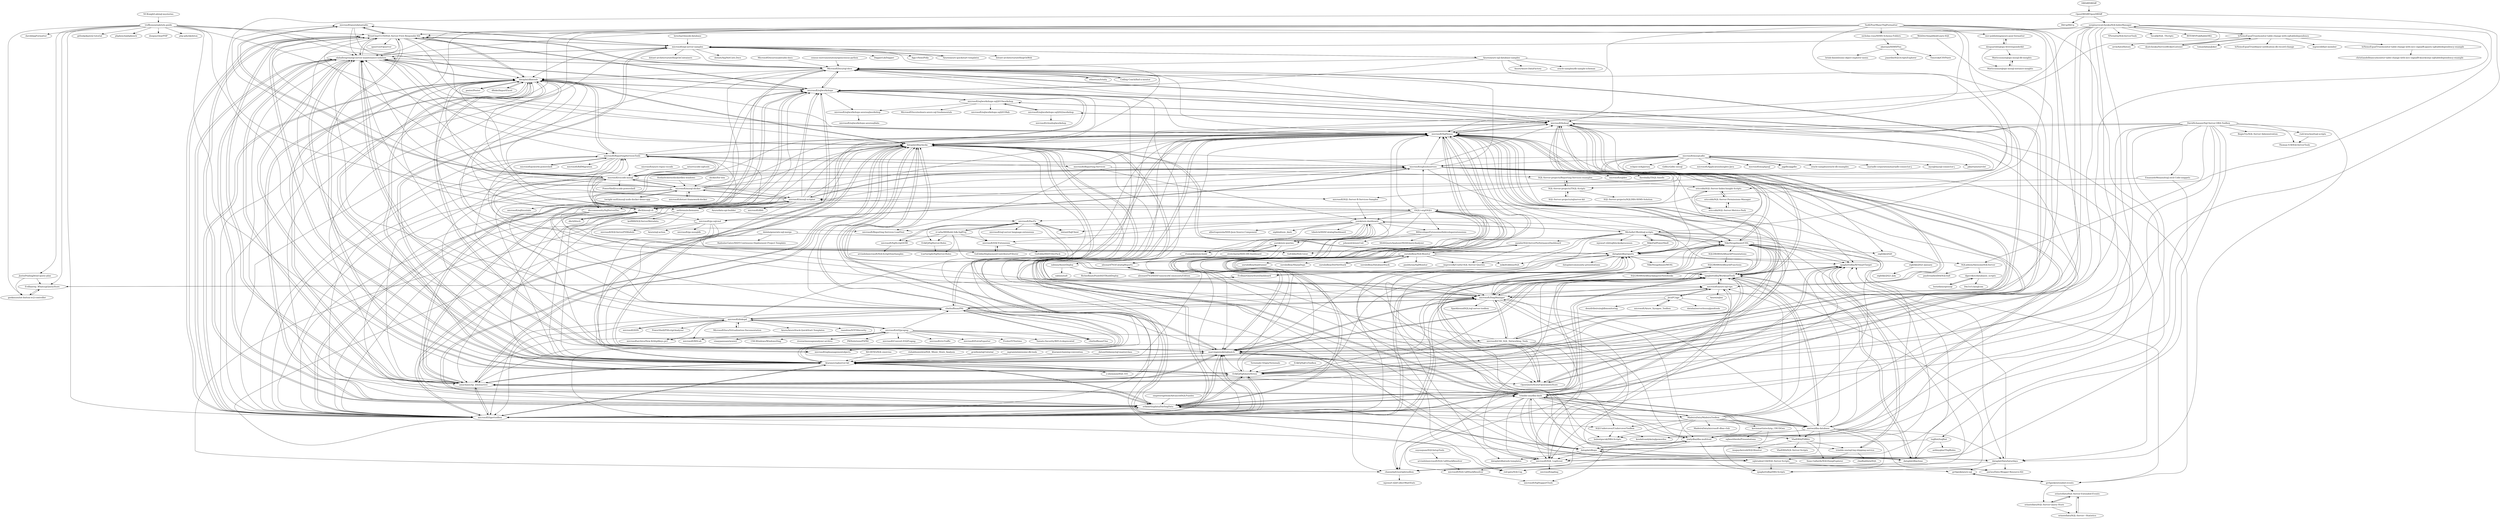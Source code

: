 digraph G {
"microsoft/azuredatastudio" -> "BrentOzarULTD/SQL-Server-First-Responder-Kit" ["e"=1]
"microsoft/azuredatastudio" -> "microsoft/sql-server-samples" ["e"=1]
"microsoft/azuredatastudio" -> "microsoft/vscode-mssql" ["e"=1]
"microsoft/azuredatastudio" -> "olahallengren/sql-server-maintenance-solution" ["e"=1]
"microsoft/azuredatastudio" -> "dataplat/dbatools" ["e"=1]
"dataplat/dbachecks" -> "dataplat/dbatools"
"dataplat/dbachecks" -> "marcingminski/sqlwatch"
"dataplat/dbachecks" -> "microsoft/SqlNexus"
"dataplat/dbachecks" -> "erikdarlingdata/DarlingData"
"dataplat/dbachecks" -> "dataplat/dbareports"
"dataplat/dbachecks" -> "dataplat/dbops"
"dataplat/dbachecks" -> "microsoft/tigertoolbox"
"dataplat/dbachecks" -> "amachanic/sp_whoisactive"
"dataplat/dbachecks" -> "trimble-oss/dba-dash"
"dataplat/dbachecks" -> "spaghettidba/WorkloadTools"
"dataplat/dbachecks" -> "microsoft/DiagManager"
"dataplat/dbachecks" -> "dataplat/DataSaturdays"
"dataplat/dbachecks" -> "dataplat/dbaclone"
"dataplat/dbachecks" -> "ktaranov/sqlserver-kit"
"dataplat/dbachecks" -> "microsoft/ReportingServicesTools"
"pester/Pester" -> "dataplat/dbatools" ["e"=1]
"dbcli/mssql-cli" -> "microsoft/mssql-scripter"
"dbcli/mssql-cli" -> "microsoft/go-sqlcmd"
"dbcli/mssql-cli" -> "dataplat/dbatools"
"dbcli/mssql-cli" -> "microsoft/sqltoolsservice"
"dbcli/mssql-cli" -> "ErikEJ/SqlQueryStress"
"dbcli/mssql-cli" -> "microsoft/tigertoolbox"
"dbcli/mssql-cli" -> "microsoft/vscode-mssql"
"dbcli/mssql-cli" -> "olahallengren/sql-server-maintenance-solution"
"dbcli/mssql-cli" -> "microsoft/azuredatastudio" ["e"=1]
"dbcli/mssql-cli" -> "microsoft/SqlNexus"
"dbcli/mssql-cli" -> "dbcli/litecli" ["e"=1]
"dbcli/mssql-cli" -> "microsoft/DiagManager"
"dbcli/mssql-cli" -> "amachanic/sp_whoisactive"
"dbcli/mssql-cli" -> "ktaranov/sqlserver-kit"
"dbcli/mssql-cli" -> "microsoft/sqlworkshops"
"NUKnightLab/sql-mysteries" -> "treffynnon/sqlstyle.guide" ["e"=1]
"amachanic/sp_whoisactive" -> "erikdarlingdata/DarlingData"
"amachanic/sp_whoisactive" -> "BrentOzarULTD/SQL-Server-First-Responder-Kit"
"amachanic/sp_whoisactive" -> "olahallengren/sql-server-maintenance-solution"
"amachanic/sp_whoisactive" -> "dataplat/dbatools"
"amachanic/sp_whoisactive" -> "microsoft/tigertoolbox"
"amachanic/sp_whoisactive" -> "ktaranov/sqlserver-kit"
"amachanic/sp_whoisactive" -> "dataplat/dbachecks"
"amachanic/sp_whoisactive" -> "ErikEJ/SqlQueryStress"
"amachanic/sp_whoisactive" -> "marcingminski/sqlwatch"
"amachanic/sp_whoisactive" -> "microsoft/sqlworkshops"
"amachanic/sp_whoisactive" -> "trimble-oss/dba-dash"
"amachanic/sp_whoisactive" -> "microsoft/SqlNexus"
"amachanic/sp_whoisactive" -> "spaghettidba/WorkloadTools"
"amachanic/sp_whoisactive" -> "NikoNeugebauer/CISL"
"amachanic/sp_whoisactive" -> "MicrosoftDocs/sql-docs"
"mgramin/awesome-db-tools" -> "ktaranov/sqlserver-kit" ["e"=1]
"MichelleUfford/sql-scripts" -> "grrlgeek/extended-events"
"MichelleUfford/sql-scripts" -> "bulentgucuk/DBA-Scripts"
"MichelleUfford/sql-scripts" -> "dataplat/dbareports"
"MichelleUfford/sql-scripts" -> "improvedk/Useful-SQL-Server-Queries"
"MichelleUfford/sql-scripts" -> "MikeFal/PowerShell"
"MichelleUfford/sql-scripts" -> "microsoft/DiagManager"
"MichelleUfford/sql-scripts" -> "NikoNeugebauer/CISL"
"MichelleUfford/sql-scripts" -> "yorek/ssis-dashboard"
"MichelleUfford/sql-scripts" -> "oazabir/SQLServerPerformanceDashboard"
"MichelleUfford/sql-scripts" -> "lowlydba/dba-multitool"
"MichelleUfford/sql-scripts" -> "microsoft/SqlNexus"
"MichelleUfford/sql-scripts" -> "spaghettidba/WorkloadTools"
"MichelleUfford/sql-scripts" -> "mjswart-d2l/sqlblockedprocesses"
"MichelleUfford/sql-scripts" -> "spaghettidba/XESmartTarget"
"MichelleUfford/sql-scripts" -> "SQLUndercover/UndercoverToolbox"
"WebDevSimplified/Learn-SQL" -> "ktaranov/sqlserver-kit" ["e"=1]
"WebDevSimplified/Learn-SQL" -> "microsoft/sql-server-samples" ["e"=1]
"sqlstudent144/SQL-Server-Scripts" -> "spaghettidba/DBA-Scripts"
"sqlstudent144/SQL-Server-Scripts" -> "grrlgeek/azure-sql"
"sqlstudent144/SQL-Server-Scripts" -> "amtwo/Data-Blogger-Resource-Kit"
"TaoK/PoorMansTSqlFormatter" -> "olahallengren/sql-server-maintenance-solution"
"TaoK/PoorMansTSqlFormatter" -> "microsoft/SqlNexus"
"TaoK/PoorMansTSqlFormatter" -> "amachanic/sp_whoisactive"
"TaoK/PoorMansTSqlFormatter" -> "tSQLt-org/tSQLt"
"TaoK/PoorMansTSqlFormatter" -> "ktaranov/sqlserver-kit"
"TaoK/PoorMansTSqlFormatter" -> "BrentOzarULTD/SQL-Server-First-Responder-Kit"
"TaoK/PoorMansTSqlFormatter" -> "ErikEJ/SqlQueryStress"
"TaoK/PoorMansTSqlFormatter" -> "dataplat/dbatools"
"TaoK/PoorMansTSqlFormatter" -> "microsoft/DiagManager"
"TaoK/PoorMansTSqlFormatter" -> "wsr-publishing/azure-poor-formatter"
"TaoK/PoorMansTSqlFormatter" -> "erikdarlingdata/DarlingData"
"TaoK/PoorMansTSqlFormatter" -> "tsqllint/tsqllint"
"TaoK/PoorMansTSqlFormatter" -> "nicholas-ross/SSMS-Schema-Folders"
"TaoK/PoorMansTSqlFormatter" -> "MichelleUfford/sql-scripts"
"TaoK/PoorMansTSqlFormatter" -> "microsoft/tigertoolbox"
"marcingminski/sqlwatch" -> "dataplat/dbachecks"
"marcingminski/sqlwatch" -> "microsoft/SqlNexus"
"marcingminski/sqlwatch" -> "trimble-oss/dba-dash"
"marcingminski/sqlwatch" -> "dataplat/dbatools"
"marcingminski/sqlwatch" -> "erikdarlingdata/DarlingData"
"marcingminski/sqlwatch" -> "dataplat/dbareports"
"marcingminski/sqlwatch" -> "microsoft/tigertoolbox"
"marcingminski/sqlwatch" -> "amachanic/sp_whoisactive"
"marcingminski/sqlwatch" -> "spaghettidba/WorkloadTools"
"marcingminski/sqlwatch" -> "microsoft/DiagManager"
"marcingminski/sqlwatch" -> "dataplat/dbops"
"marcingminski/sqlwatch" -> "olahallengren/sql-server-maintenance-solution"
"marcingminski/sqlwatch" -> "ktaranov/sqlserver-kit"
"marcingminski/sqlwatch" -> "sqlstudent144/SQL-Server-Scripts"
"marcingminski/sqlwatch" -> "microsoft/sqlworkshops"
"BIDeveloperExtensions/bideveloperextensions" -> "johnwelch/ssisUnit"
"BIDeveloperExtensions/bideveloperextensions" -> "SSASQueryAnalyzer/SSASQueryAnalyzer"
"BIDeveloperExtensions/bideveloperextensions" -> "yorek/ssis-queries"
"dzsquared/sqlops-firstresponderkit" -> "Matticusau/sqlops-mssql-instance-insights"
"dzsquared/sqlops-firstresponderkit" -> "Matticusau/sqlops-mssql-db-insights"
"dzsquared/sqlops-firstresponderkit" -> "wsr-publishing/azure-poor-formatter"
"erikdarlingdata/DarlingData" -> "amachanic/sp_whoisactive"
"erikdarlingdata/DarlingData" -> "trimble-oss/dba-dash"
"erikdarlingdata/DarlingData" -> "dataplat/dbachecks"
"erikdarlingdata/DarlingData" -> "marcingminski/sqlwatch"
"erikdarlingdata/DarlingData" -> "BrentOzarULTD/SQL-Server-First-Responder-Kit"
"erikdarlingdata/DarlingData" -> "microsoft/tigertoolbox"
"erikdarlingdata/DarlingData" -> "dataplat/dbatools"
"erikdarlingdata/DarlingData" -> "ktaranov/sqlserver-kit"
"erikdarlingdata/DarlingData" -> "olahallengren/sql-server-maintenance-solution"
"erikdarlingdata/DarlingData" -> "amtwo/dba-database"
"erikdarlingdata/DarlingData" -> "microsoft/SqlNexus"
"erikdarlingdata/DarlingData" -> "spaghettidba/WorkloadTools"
"erikdarlingdata/DarlingData" -> "SQLUndercover/UndercoverToolbox"
"erikdarlingdata/DarlingData" -> "ErikEJ/SqlQueryStress"
"erikdarlingdata/DarlingData" -> "MadeiraData/MadeiraToolbox"
"microsoft/sqlworkshops" -> "microsoft/bobsql"
"microsoft/sqlworkshops" -> "microsoft/tigertoolbox"
"microsoft/sqlworkshops" -> "dataplat/dbachecks"
"microsoft/sqlworkshops" -> "marcingminski/sqlwatch"
"microsoft/sqlworkshops" -> "amachanic/sp_whoisactive"
"microsoft/sqlworkshops" -> "erikdarlingdata/DarlingData"
"microsoft/sqlworkshops" -> "dataplat/dbatools"
"microsoft/sqlworkshops" -> "microsoft/DiagManager"
"microsoft/sqlworkshops" -> "MicrosoftDocs/sql-docs"
"microsoft/sqlworkshops" -> "microsoft/SqlNexus"
"microsoft/sqlworkshops" -> "olahallengren/sql-server-maintenance-solution"
"microsoft/sqlworkshops" -> "ktaranov/sqlserver-kit"
"microsoft/sqlworkshops" -> "microsoft/sqlworkshops-sql2019workshop"
"microsoft/sqlworkshops" -> "BrentOzarULTD/SQL-Server-First-Responder-Kit"
"microsoft/sqlworkshops" -> "microsoft/sqlworkshops-azuresqlworkshop"
"dotnet/SqlClient" -> "microsoft/DacFx" ["e"=1]
"microsoft/powerbi-powershell" -> "microsoft/ReportingServicesTools" ["e"=1]
"dbcli/litecli" -> "dbcli/mssql-cli" ["e"=1]
"ethereum/trinity" -> "MicrosoftDocs/sql-docs" ["e"=1]
"microsoft/Azure_Synapse_Toolbox" -> "JocaPC/qpi" ["e"=1]
"stretcharm/SSIS-DB-Dashboard" -> "yorek/ssis-queries"
"stretcharm/SSIS-DB-Dashboard" -> "yorek/ssis-dashboard"
"stretcharm/SSIS-DB-Dashboard" -> "aleonard763/CatalogReports"
"vinaypamnani/wmie2" -> "microsoft/etl2pcapng" ["e"=1]
"EmanueleMeazzo/tsql.tech-Code-snippets" -> "sqlstudent144/SQL-Server-Scripts"
"EmanueleMeazzo/tsql.tech-Code-snippets" -> "SQL-Server-projects/TSQL-Scripts"
"nicholas-ross/SSMS-Schema-Folders" -> "akarzazi/SSMSPlus"
"amtwo/dba-database" -> "trimble-oss/dba-dash"
"amtwo/dba-database" -> "spaghettidba/WorkloadTools"
"amtwo/dba-database" -> "erikdarlingdata/DarlingData"
"amtwo/dba-database" -> "spaghettidba/XESmartTarget"
"amtwo/dba-database" -> "dataplat/DataSaturdays"
"amtwo/dba-database" -> "VladDBA/PSBlitz"
"amtwo/dba-database" -> "spaghettidba/DBA-Scripts"
"amtwo/dba-database" -> "microsoft/SqlNexus"
"amtwo/dba-database" -> "amtwo/Data-Blogger-Resource-Kit"
"amtwo/dba-database" -> "microsoft/SQL_LogScout"
"amtwo/dba-database" -> "lowlydba/dba-multitool"
"amtwo/dba-database" -> "dataplat/dbaclone"
"amtwo/dba-database" -> "kendalvandyke/sqlpowerdoc"
"amtwo/dba-database" -> "microsoft/DiagManager"
"amtwo/dba-database" -> "NikoNeugebauer/CISL"
"sergiisyrovatchenko/SQLIndexManager" -> "marcingminski/sqlwatch"
"sergiisyrovatchenko/SQLIndexManager" -> "microsoft/tigertoolbox"
"sergiisyrovatchenko/SQLIndexManager" -> "ktaranov/sqlserver-kit"
"sergiisyrovatchenko/SQLIndexManager" -> "YPermitin/SQLServerTools" ["e"=1]
"sergiisyrovatchenko/SQLIndexManager" -> "ErikEJ/SqlQueryStress"
"sergiisyrovatchenko/SQLIndexManager" -> "amachanic/sp_whoisactive"
"sergiisyrovatchenko/SQLIndexManager" -> "olahallengren/sql-server-maintenance-solution"
"sergiisyrovatchenko/SQLIndexManager" -> "dataplat/dbachecks"
"sergiisyrovatchenko/SQLIndexManager" -> "BrentOzarULTD/SQL-Server-First-Responder-Kit"
"sergiisyrovatchenko/SQLIndexManager" -> "microsoft/SqlNexus"
"sergiisyrovatchenko/SQLIndexManager" -> "IsNemoEqualTrue/monitor-table-change-with-sqltabledependency"
"sergiisyrovatchenko/SQLIndexManager" -> "Tavalik/SQL_TScripts"
"sergiisyrovatchenko/SQLIndexManager" -> "ericcobb/SQL-Server-Index-Insight-Scripts"
"sergiisyrovatchenko/SQLIndexManager" -> "BITERP/PinkRabbitMQ" ["e"=1]
"sergiisyrovatchenko/SQLIndexManager" -> "erikdarlingdata/DarlingData"
"suyouquan/SQLSetupTools" -> "arvindshmicrosoft/SQLCallStackResolver"
"dataplat/dbaclone" -> "dataplat/dbops"
"dataplat/dbaclone" -> "spaghettidba/XESmartTarget"
"dataplat/dbaclone" -> "red-gate/SQLCop"
"dataplat/dbaclone" -> "spaghettidba/WorkloadTools"
"dataplat/dbops" -> "dataplat/dbaclone"
"dataplat/dbops" -> "lowlydba/dba-multitool"
"dataplat/dbops" -> "dataplat/dbachecks"
"dataplat/dbops" -> "spaghettidba/XESmartTarget"
"dataplat/dbops" -> "dataplat/dbatools-templates"
"dataplat/dbops" -> "microsoft/SQL_LogScout"
"dataplat/dbops" -> "dataplat/DataSaturdays"
"dataplat/dbops" -> "sqlstudent144/SQL-Server-Scripts"
"dataplat/dbops" -> "trimble-oss/dba-dash"
"dataplat/dbops" -> "dataplat/dbareports"
"Coding-Coach/find-a-mentor" -> "MicrosoftDocs/sql-docs" ["e"=1]
"ericcobb/SQL-Server-Permissions-Manager" -> "ericcobb/SQL-Server-Index-Insight-Scripts"
"ericcobb/SQL-Server-Permissions-Manager" -> "ericcobb/SQL-Server-Metrics-Pack"
"wsr-publishing/azure-poor-formatter" -> "dzsquared/sqlops-firstresponderkit"
"spaghettidba/WorkloadTools" -> "spaghettidba/XESmartTarget"
"spaghettidba/WorkloadTools" -> "trimble-oss/dba-dash"
"spaghettidba/WorkloadTools" -> "amtwo/dba-database"
"spaghettidba/WorkloadTools" -> "spaghettidba/DBA-Scripts"
"spaghettidba/WorkloadTools" -> "microsoft/bobsql"
"spaghettidba/WorkloadTools" -> "marcingminski/sqlwatch"
"spaghettidba/WorkloadTools" -> "NikoNeugebauer/CISL"
"spaghettidba/WorkloadTools" -> "microsoft/SqlNexus"
"spaghettidba/WorkloadTools" -> "dataplat/dbachecks"
"spaghettidba/WorkloadTools" -> "microsoft/DiagManager"
"spaghettidba/WorkloadTools" -> "dataplat/dbaclone"
"spaghettidba/WorkloadTools" -> "microsoft/azure-sql-tips"
"spaghettidba/WorkloadTools" -> "microsoft/tigertoolbox"
"spaghettidba/WorkloadTools" -> "erikdarlingdata/DarlingData"
"spaghettidba/WorkloadTools" -> "microsoft/SQL_LogScout"
"JocaPC/qpi" -> "datahai/serverlesssqlpooltools" ["e"=1]
"JocaPC/qpi" -> "microsoft/azure-sql-tips"
"JocaPC/qpi" -> "denzilribeiro/sqldbmonitoring"
"JocaPC/qpi" -> "channeladvisor/qdstoolbox"
"JocaPC/qpi" -> "microsoft/SQL_LogScout"
"JocaPC/qpi" -> "microsoft/Azure_Synapse_Toolbox" ["e"=1]
"rudi-bruchez/tsql-scripts" -> "Thomas-S-B/SQLServerTools"
"ericcobb/SQL-Server-Index-Insight-Scripts" -> "ericcobb/SQL-Server-Permissions-Manager"
"ericcobb/SQL-Server-Index-Insight-Scripts" -> "ericcobb/SQL-Server-Metrics-Pack"
"Matticusau/sqlops-mssql-db-insights" -> "Matticusau/sqlops-mssql-instance-insights"
"SQL-Server-projects/sqlserver-kit" -> "SQL-Server-projects/TSQL-Scripts"
"lowlydba/dba-multitool" -> "dataplat/dbops"
"lowlydba/dba-multitool" -> "microsoft/SQL_LogScout"
"lowlydba/dba-multitool" -> "spaghettidba/DBA-Scripts"
"lowlydba/dba-multitool" -> "channeladvisor/qdstoolbox"
"erinstellato/SQL-Server-Query-Store" -> "erinstellato/SQL-Server-Extended-Events"
"erinstellato/SQL-Server-Query-Store" -> "erinstellato/SQL-Server---Statistics"
"erinstellato/SQL-Server-Extended-Events" -> "erinstellato/SQL-Server---Statistics"
"erinstellato/SQL-Server-Extended-Events" -> "erinstellato/SQL-Server-Query-Store"
"sabinio/AssistDeploy" -> "sabinio/salt"
"sabinio/AssistDeploy" -> "RichieBzzzt/PoshSSDTBuildDeploy"
"Matticusau/sqlops-mssql-instance-insights" -> "Matticusau/sqlops-mssql-db-insights"
"BrentOzarULTD/SQL-Server-First-Responder-Kit" -> "olahallengren/sql-server-maintenance-solution"
"BrentOzarULTD/SQL-Server-First-Responder-Kit" -> "microsoft/tigertoolbox"
"BrentOzarULTD/SQL-Server-First-Responder-Kit" -> "dataplat/dbatools"
"BrentOzarULTD/SQL-Server-First-Responder-Kit" -> "amachanic/sp_whoisactive"
"BrentOzarULTD/SQL-Server-First-Responder-Kit" -> "ktaranov/sqlserver-kit"
"BrentOzarULTD/SQL-Server-First-Responder-Kit" -> "erikdarlingdata/DarlingData"
"BrentOzarULTD/SQL-Server-First-Responder-Kit" -> "ErikEJ/SqlQueryStress"
"BrentOzarULTD/SQL-Server-First-Responder-Kit" -> "dataplat/dbachecks"
"BrentOzarULTD/SQL-Server-First-Responder-Kit" -> "marcingminski/sqlwatch"
"BrentOzarULTD/SQL-Server-First-Responder-Kit" -> "MicrosoftDocs/sql-docs"
"BrentOzarULTD/SQL-Server-First-Responder-Kit" -> "microsoft/sqlworkshops"
"BrentOzarULTD/SQL-Server-First-Responder-Kit" -> "microsoft/SqlNexus"
"BrentOzarULTD/SQL-Server-First-Responder-Kit" -> "opserver/Opserver" ["e"=1]
"BrentOzarULTD/SQL-Server-First-Responder-Kit" -> "microsoft/sql-server-samples"
"BrentOzarULTD/SQL-Server-First-Responder-Kit" -> "microsoft/azuredatastudio" ["e"=1]
"microsoft/diskspd" -> "clinthuffman/PAL"
"microsoft/diskspd" -> "microsoft/MSLab" ["e"=1]
"microsoft/diskspd" -> "microsoft/SDN" ["e"=1]
"microsoft/diskspd" -> "microsoft/tigertoolbox"
"microsoft/diskspd" -> "microsoft/SqlNexus"
"microsoft/diskspd" -> "olahallengren/sql-server-maintenance-solution"
"microsoft/diskspd" -> "microsoft/etl2pcapng"
"microsoft/diskspd" -> "dataplat/dbatools"
"microsoft/diskspd" -> "PowerShell/PSScriptAnalyzer" ["e"=1]
"microsoft/diskspd" -> "MicrosoftDocs/Virtualization-Documentation" ["e"=1]
"microsoft/diskspd" -> "Azure/AzureStack-QuickStart-Templates" ["e"=1]
"microsoft/diskspd" -> "microsoft/DiagManager"
"microsoft/diskspd" -> "raandree/NTFSSecurity" ["e"=1]
"microsoft/diskspd" -> "amachanic/sp_whoisactive"
"microsoft/diskspd" -> "microsoftarchive/New-KrbtgtKeys.ps1" ["e"=1]
"ktaranov/naming-convention" -> "ktaranov/sqlserver-kit" ["e"=1]
"ktaranov/sqlserver-kit" -> "BrentOzarULTD/SQL-Server-First-Responder-Kit"
"ktaranov/sqlserver-kit" -> "olahallengren/sql-server-maintenance-solution"
"ktaranov/sqlserver-kit" -> "dataplat/dbatools"
"ktaranov/sqlserver-kit" -> "microsoft/tigertoolbox"
"ktaranov/sqlserver-kit" -> "amachanic/sp_whoisactive"
"ktaranov/sqlserver-kit" -> "erikdarlingdata/DarlingData"
"ktaranov/sqlserver-kit" -> "dataplat/dbachecks"
"ktaranov/sqlserver-kit" -> "ErikEJ/SqlQueryStress"
"ktaranov/sqlserver-kit" -> "marcingminski/sqlwatch"
"ktaranov/sqlserver-kit" -> "microsoft/sqlworkshops"
"ktaranov/sqlserver-kit" -> "microsoft/SqlNexus"
"ktaranov/sqlserver-kit" -> "MicrosoftDocs/sql-docs"
"ktaranov/sqlserver-kit" -> "microsoft/sql-server-samples"
"ktaranov/sqlserver-kit" -> "trimble-oss/dba-dash"
"ktaranov/sqlserver-kit" -> "s-shemmee/SQL-101" ["e"=1]
"microsoft/CSS_SQL_Networking_Tools" -> "microsoft/SqlNexus"
"microsoft/CSS_SQL_Networking_Tools" -> "microsoft/SQL_LogScout"
"microsoft/CSS_SQL_Networking_Tools" -> "microsoft/sqlmanagementobjects"
"microsoft/CSS_SQL_Networking_Tools" -> "microsoft/DiagManager"
"microsoft/CSS_SQL_Networking_Tools" -> "microsoft/SQLCallStackResolver"
"microsoft/CSS_SQL_Networking_Tools" -> "lowlydba/dba-multitool"
"microsoft/CSS_SQL_Networking_Tools" -> "dataplat/dbachecks"
"microsoft/CSS_SQL_Networking_Tools" -> "microsoft/azure-sql-tips"
"microsoft/CSS_SQL_Networking_Tools" -> "marcingminski/sqlwatch"
"lerocha/chinook-database" -> "microsoft/sql-server-samples" ["e"=1]
"microsoft/etl2pcapng" -> "CSS-Windows/WindowsDiag"
"microsoft/etl2pcapng" -> "clinthuffman/PAL"
"microsoft/etl2pcapng" -> "microsoft/CSS_SQL_Networking_Tools"
"microsoft/etl2pcapng" -> "microsoft/diskspd"
"microsoft/etl2pcapng" -> "riverar/messageanalyzer-archive"
"microsoft/etl2pcapng" -> "PKISolutions/PSPKI" ["e"=1]
"microsoft/etl2pcapng" -> "clinthuffman/Clue"
"microsoft/etl2pcapng" -> "microsoft/Convert-Etl2Pcapng"
"microsoft/etl2pcapng" -> "microsoftarchive/New-KrbtgtKeys.ps1" ["e"=1]
"microsoft/etl2pcapng" -> "microsoft/MSLab" ["e"=1]
"microsoft/etl2pcapng" -> "vinaypamnani/wmie2" ["e"=1]
"microsoft/etl2pcapng" -> "microsoft/ctsTraffic" ["e"=1]
"microsoft/etl2pcapng" -> "microsoft/EntraExporter" ["e"=1]
"microsoft/etl2pcapng" -> "EvotecIT/Testimo" ["e"=1]
"microsoft/etl2pcapng" -> "Yamato-Security/WELA-deprecated" ["e"=1]
"MikeFal/PowerShell" -> "mikefrobbins/SQL" ["e"=1]
"MikeFal/PowerShell" -> "dataplat/dbareports"
"MikeFal/PowerShell" -> "MichelleUfford/sql-scripts"
"rr-wfm/MSBuild.Sdk.SqlProj" -> "microsoft/DacFx"
"rr-wfm/MSBuild.Sdk.SqlProj" -> "ErikEJ/SqlServer.Rules"
"rr-wfm/MSBuild.Sdk.SqlProj" -> "microsoft/DACExtensions"
"rr-wfm/MSBuild.Sdk.SqlProj" -> "tcartwright/SqlServer.Rules"
"rr-wfm/MSBuild.Sdk.SqlProj" -> "microsoft/SqlScriptDOM"
"rr-wfm/MSBuild.Sdk.SqlProj" -> "spaghettidba/WorkloadTools"
"yorek/ssis-dashboard" -> "yorek/ssis-queries"
"yorek/ssis-dashboard" -> "stretcharm/SSIS-DB-Dashboard"
"yorek/ssis-dashboard" -> "aleonard763/CatalogReports"
"yorek/ssis-dashboard" -> "aleonard763/SSISFrameworkCommunityEdition"
"yorek/ssis-dashboard" -> "albertogeniola/SSIS-Json-Source-Component"
"yorek/ssis-dashboard" -> "rtumaykin/ssis-build"
"yorek/ssis-dashboard" -> "niphlod/ssis_dash"
"yorek/ssis-dashboard" -> "MichelleUfford/sql-scripts"
"yorek/ssis-dashboard" -> "BIDeveloperExtensions/bideveloperextensions"
"yorek/ssis-dashboard" -> "tdmitch/SSISCatalogDashboard"
"yorek/ssis-dashboard" -> "lowlydba/dba-multitool"
"yorek/ssis-dashboard" -> "OpenQueryStore/OpenQueryStore"
"yorek/ssis-dashboard" -> "microsoft/Reporting-Services-LoadTest"
"yorek/ssis-dashboard" -> "NikoNeugebauer/CISL"
"microsoft/DacFx" -> "rr-wfm/MSBuild.Sdk.SqlProj"
"microsoft/DacFx" -> "microsoft/SqlScriptDOM"
"microsoft/DacFx" -> "microsoft/DACExtensions"
"microsoft/DacFx" -> "ErikEJ/SqlServer.Rules"
"microsoft/DacFx" -> "microsoft/sqlmanagementobjects"
"microsoft/DacFx" -> "microsoft/sql-server-language-extensions"
"microsoft/DacFx" -> "dotnet/SqlClient" ["e"=1]
"microsoft/DacFx" -> "microsoft/azure-sql-tips"
"yorek/ssis-queries" -> "yorek/ssis-dashboard"
"yorek/ssis-queries" -> "stretcharm/SSIS-DB-Dashboard"
"yorek/ssis-queries" -> "aleonard763/CatalogReports"
"yorek/ssis-queries" -> "rtumaykin/ssis-build"
"akarzazi/SSMSPlus" -> "joaoribe/SQLScriptsExplorer"
"akarzazi/SSMSPlus" -> "Timovski/CSVPaste"
"akarzazi/SSMSPlus" -> "brink-daniel/ssms-object-explorer-menu"
"dyatchenko/ServiceBrokerListener" -> "IsNemoEqualTrue/monitor-table-change-with-sqltabledependency"
"microsoft/sqlworkshops-sql2019workshop" -> "MicrosoftDocs/mslearn-azure-sql-fundamentals"
"microsoft/sqlworkshops-sql2019workshop" -> "microsoft/sqlworkshops-sql2019lab"
"microsoft/sqlworkshops-sql2019workshop" -> "microsoft/bobsql"
"microsoft/sqlworkshops-sql2019workshop" -> "microsoft/sqlworkshops-sql2022workshop"
"microsoft/sqlworkshops-sql2019workshop" -> "microsoft/sqlworkshops-azuresqlworkshop"
"microsoft/sqlworkshops-sql2019workshop" -> "microsoft/sqlworkshops"
"oazabir/SQLServerPerformanceDashboard" -> "unruledboy/SQLMonitor"
"oazabir/SQLServerPerformanceDashboard" -> "improvedk/Useful-SQL-Server-Queries"
"MadeiraData/MadeiraToolbox" -> "trimble-oss/dba-dash"
"MadeiraData/MadeiraToolbox" -> "lowlydba/dba-multitool"
"MadeiraData/MadeiraToolbox" -> "SQLUndercover/UndercoverToolbox"
"MadeiraData/MadeiraToolbox" -> "bulentgucuk/DBA-Scripts"
"MadeiraData/MadeiraToolbox" -> "erikdarlingdata/DarlingData"
"MadeiraData/MadeiraToolbox" -> "kevinmartintech/sp_CRUDGen"
"MadeiraData/MadeiraToolbox" -> "MadeiraData/microsoft-dbas-club"
"MadeiraData/MadeiraToolbox" -> "channeladvisor/qdstoolbox"
"MadeiraData/MadeiraToolbox" -> "spaghettidba/WorkloadTools"
"MadeiraData/MadeiraToolbox" -> "VladDBA/PSBlitz"
"MadeiraData/MadeiraToolbox" -> "microsoft/azure-sql-tips"
"MadeiraData/MadeiraToolbox" -> "microsoft/SqlNexus"
"MadeiraData/MadeiraToolbox" -> "microsoft/bobsql"
"MadeiraData/MadeiraToolbox" -> "amtwo/dba-database"
"dataplat/DataSaturdays" -> "channeladvisor/qdstoolbox"
"dataplat/DataSaturdays" -> "amtwo/Data-Blogger-Resource-Kit"
"dataplat/DataSaturdays" -> "dataplat/dbareports"
"dataplat/DataSaturdays" -> "spaghettidba/XESmartTarget"
"dataplat/DataSaturdays" -> "grrlgeek/azure-sql"
"SQLDBAWithABeard/JupyterNotebooks" -> "SQLDBAWithABeard/Functions"
"microsoft/SQL_LogScout" -> "microsoft/agdiag"
"microsoft/SQL_LogScout" -> "microsoft/SQLCallStackResolver"
"microsoft/sqlworkshops-azuresqlworkshop" -> "microsoft/sqlworkshops-azuresqllabs"
"eightkb/2020" -> "eightkb/2021-January"
"treffynnon/sqlstyle.guide" -> "JustinPealing/html-query-plan"
"treffynnon/sqlstyle.guide" -> "Evdlaar/sp_WhatsupQueryStore"
"treffynnon/sqlstyle.guide" -> "microsoft/tigertoolbox"
"treffynnon/sqlstyle.guide" -> "geekmuse/iot-button-ec2-controller"
"treffynnon/sqlstyle.guide" -> "BrentOzarULTD/SQL-Server-First-Responder-Kit"
"treffynnon/sqlstyle.guide" -> "olahallengren/sql-server-maintenance-solution"
"treffynnon/sqlstyle.guide" -> "ktaranov/sqlserver-kit"
"treffynnon/sqlstyle.guide" -> "ErikEJ/SqlQueryStress"
"treffynnon/sqlstyle.guide" -> "dseguy/clearPHP" ["e"=1]
"treffynnon/sqlstyle.guide" -> "php-pds/skeleton" ["e"=1]
"treffynnon/sqlstyle.guide" -> "darold/pgFormatter" ["e"=1]
"treffynnon/sqlstyle.guide" -> "githubjeka/yii2-tutorial" ["e"=1]
"treffynnon/sqlstyle.guide" -> "phpbench/phpbench" ["e"=1]
"treffynnon/sqlstyle.guide" -> "MicrosoftDocs/sql-docs"
"treffynnon/sqlstyle.guide" -> "dataplat/dbachecks"
"Azure/azure-quickstart-templates" -> "microsoft/sql-server-samples" ["e"=1]
"smpetersgithub/AdvancedSQLPuzzles" -> "erikdarlingdata/DarlingData" ["e"=1]
"pgjdbc/pgjdbc" -> "microsoft/mssql-jdbc" ["e"=1]
"dfinke/ImportExcel" -> "dataplat/dbatools" ["e"=1]
"dataplat/dbatools" -> "olahallengren/sql-server-maintenance-solution"
"dataplat/dbatools" -> "BrentOzarULTD/SQL-Server-First-Responder-Kit"
"dataplat/dbatools" -> "microsoft/tigertoolbox"
"dataplat/dbatools" -> "dataplat/dbachecks"
"dataplat/dbatools" -> "amachanic/sp_whoisactive"
"dataplat/dbatools" -> "ktaranov/sqlserver-kit"
"dataplat/dbatools" -> "marcingminski/sqlwatch"
"dataplat/dbatools" -> "erikdarlingdata/DarlingData"
"dataplat/dbatools" -> "dfinke/ImportExcel" ["e"=1]
"dataplat/dbatools" -> "ErikEJ/SqlQueryStress"
"dataplat/dbatools" -> "microsoft/sqlworkshops"
"dataplat/dbatools" -> "dataplat/dbareports"
"dataplat/dbatools" -> "microsoft/SqlNexus"
"dataplat/dbatools" -> "microsoft/ReportingServicesTools"
"dataplat/dbatools" -> "pester/Pester" ["e"=1]
"MicrosoftDocs/Virtualization-Documentation" -> "microsoft/diskspd" ["e"=1]
"datawithdanny/sql-masterclass" -> "ktaranov/sqlserver-kit" ["e"=1]
"Azure/azure-sql-database-samples" -> "microsoft/sql-server-samples"
"Azure/azure-sql-database-samples" -> "microsoft/sqlworkshops"
"Azure/azure-sql-database-samples" -> "MicrosoftDocs/sql-docs"
"Azure/azure-sql-database-samples" -> "Azure/Azure-DataFactory" ["e"=1]
"Azure/azure-sql-database-samples" -> "microsoft/vscode-mssql"
"Azure/azure-sql-database-samples" -> "oracle-samples/db-sample-schemas" ["e"=1]
"Azure/azure-sql-database-samples" -> "microsoft/bobsql"
"DBDiff/DBDiff" -> "OpenDBDiff/OpenDBDiff" ["e"=1]
"microsoft/DACExtensions" -> "GoEddie/DeploymentContributorFilterer"
"microsoft/DACExtensions" -> "GoEddie/SSDT-DevPack"
"microsoft/DACExtensions" -> "GoEddie/SQLCover"
"unruledboy/DotNetStack" -> "unruledboy/SQLMonitor" ["e"=1]
"microsoft/azure-sql-tips" -> "microsoft/SQL_LogScout"
"microsoft/azure-sql-tips" -> "Azure/sqlmi"
"microsoft/azure-sql-tips" -> "spaghettidba/WorkloadTools"
"microsoft/azure-sql-tips" -> "microsoft/DiagManager"
"microsoft/azure-sql-tips" -> "JocaPC/qpi"
"microsoft/azure-sql-tips" -> "microsoft/bobsql"
"dsccommunity/SqlServerDsc" -> "microsoft/ReportingServicesTools" ["e"=1]
"dsccommunity/SqlServerDsc" -> "dataplat/dbareports" ["e"=1]
"dsccommunity/SqlServerDsc" -> "microsoft/tigertoolbox" ["e"=1]
"dsccommunity/SqlServerDsc" -> "dataplat/dbachecks" ["e"=1]
"dsccommunity/SqlServerDsc" -> "microsoft/DiagManager" ["e"=1]
"dsccommunity/SqlServerDsc" -> "dataplat/dbatools" ["e"=1]
"JustinPealing/html-query-plan" -> "Evdlaar/sp_WhatsupQueryStore"
"JustinPealing/html-query-plan" -> "geekmuse/iot-button-ec2-controller"
"microsoft/go-sqlcmd" -> "microsoft/sqlmanagementobjects"
"microsoft/go-sqlcmd" -> "microsoft/sqltoolsservice"
"microsoft/go-sqlcmd" -> "microsoft/ReportingServicesTools"
"microsoft/go-sqlcmd" -> "red-gate/SQLCop"
"microsoft/go-sqlcmd" -> "dataplat/dbareports"
"microsoft/go-sqlcmd" -> "Azure/sql-action"
"microsoft/go-sqlcmd" -> "dataplat/dbachecks"
"microsoft/go-sqlcmd" -> "microsoft/go-mssqldb" ["e"=1]
"microsoft/go-sqlcmd" -> "microsoft/SQLServerPSModule"
"kevinmartintech/sp_CRUDGen" -> "sqlworldwide/Presentations"
"kevinmartintech/sp_CRUDGen" -> "spaghettidba/DBA-Scripts"
"microsoft/SQLCallStackResolver" -> "microsoft/SqlSupportTools"
"erinstellato/SQL-Server---Statistics" -> "erinstellato/SQL-Server-Extended-Events"
"channeladvisor/qdstoolbox" -> "mjswart-d2l/CollectWaitStats"
"eightkb/2021-January" -> "eightkb/2021-July"
"XD-DENG/SQL-exercise" -> "ktaranov/sqlserver-kit" ["e"=1]
"DavidSchanzer/Sql-Server-DBA-Toolbox" -> "bulentgucuk/DBA-Scripts"
"DavidSchanzer/Sql-Server-DBA-Toolbox" -> "trimble-oss/dba-dash"
"DavidSchanzer/Sql-Server-DBA-Toolbox" -> "sqlstudent144/SQL-Server-Scripts"
"DavidSchanzer/Sql-Server-DBA-Toolbox" -> "SQLadmin/AwesomeSQLServer"
"DavidSchanzer/Sql-Server-DBA-Toolbox" -> "microsoft/SqlNexus"
"DavidSchanzer/Sql-Server-DBA-Toolbox" -> "dataplat/dbachecks"
"DavidSchanzer/Sql-Server-DBA-Toolbox" -> "marcingminski/sqlwatch"
"DavidSchanzer/Sql-Server-DBA-Toolbox" -> "EmanueleMeazzo/tsql.tech-Code-snippets"
"DavidSchanzer/Sql-Server-DBA-Toolbox" -> "erikdarlingdata/DarlingData"
"DavidSchanzer/Sql-Server-DBA-Toolbox" -> "BeginTry/SQL-Server-Administration"
"DavidSchanzer/Sql-Server-DBA-Toolbox" -> "rudi-bruchez/tsql-scripts"
"DavidSchanzer/Sql-Server-DBA-Toolbox" -> "Thomas-S-B/SQLServerTools"
"DavidSchanzer/Sql-Server-DBA-Toolbox" -> "dataplat/DataSaturdays"
"DavidSchanzer/Sql-Server-DBA-Toolbox" -> "lowlydba/dba-multitool"
"Azure/data-api-builder" -> "microsoft/DacFx" ["e"=1]
"tSQLt-org/tSQLt" -> "red-gate/SQLCop"
"tSQLt-org/tSQLt" -> "GoEddie/SQLCover"
"tSQLt-org/tSQLt" -> "microsoft/SqlNexus"
"tSQLt-org/tSQLt" -> "microsoft/tigertoolbox"
"tSQLt-org/tSQLt" -> "microsoft/DiagManager"
"tSQLt-org/tSQLt" -> "microsoft/DACExtensions"
"tSQLt-org/tSQLt" -> "OpenQueryStore/OpenQueryStore"
"tSQLt-org/tSQLt" -> "microsoft/DacFx"
"tSQLt-org/tSQLt" -> "yorek/ssis-dashboard"
"tSQLt-org/tSQLt" -> "BIDeveloperExtensions/bideveloperextensions"
"tSQLt-org/tSQLt" -> "ErikEJ/SqlQueryStress"
"tSQLt-org/tSQLt" -> "microsoft/ReportingServicesTools"
"tSQLt-org/tSQLt" -> "microsoft/sqltoolsservice"
"tSQLt-org/tSQLt" -> "microsoft/mssql-scripter"
"tSQLt-org/tSQLt" -> "marcingminski/sqlwatch"
"StefanScherer/dockerfiles-windows" -> "microsoft/mssql-docker" ["e"=1]
"ErikEJ/SqlQueryStress" -> "microsoft/tigertoolbox"
"ErikEJ/SqlQueryStress" -> "amachanic/sp_whoisactive"
"ErikEJ/SqlQueryStress" -> "olahallengren/sql-server-maintenance-solution"
"ErikEJ/SqlQueryStress" -> "BrentOzarULTD/SQL-Server-First-Responder-Kit"
"ErikEJ/SqlQueryStress" -> "dataplat/dbatools"
"ErikEJ/SqlQueryStress" -> "erikdarlingdata/DarlingData"
"ErikEJ/SqlQueryStress" -> "ktaranov/sqlserver-kit"
"ErikEJ/SqlQueryStress" -> "spaghettidba/WorkloadTools"
"ErikEJ/SqlQueryStress" -> "dataplat/dbachecks"
"ErikEJ/SqlQueryStress" -> "microsoft/DiagManager"
"ErikEJ/SqlQueryStress" -> "marcingminski/sqlwatch"
"ErikEJ/SqlQueryStress" -> "microsoft/SqlNexus"
"ErikEJ/SqlQueryStress" -> "NikoNeugebauer/CISL"
"ErikEJ/SqlQueryStress" -> "OpenQueryStore/OpenQueryStore"
"ErikEJ/SqlQueryStress" -> "MicrosoftDocs/sql-docs"
"ErikEJ/SqlCeToolbox" -> "ErikEJ/SqlQueryStress" ["e"=1]
"unruledboy/DatabaseStack" -> "unruledboy/SQLMonitor" ["e"=1]
"microsoft/sqlworkshops-sql2022workshop" -> "microsoft/bobsql"
"microsoft/sqlworkshops-sql2022workshop" -> "microsoft/sqlworkshops-sql2019workshop"
"microsoft/sqlworkshops-sql2022workshop" -> "microsoft/cloudsqlworkshop"
"NikoNeugebauer/CISL" -> "NikoNeugebauer/MOSL"
"NikoNeugebauer/CISL" -> "spaghettidba/XESmartTarget"
"NikoNeugebauer/CISL" -> "OpenQueryStore/OpenQueryStore"
"NikoNeugebauer/CISL" -> "dataplat/dbareports"
"NikoNeugebauer/CISL" -> "microsoft/bobsql"
"NikoNeugebauer/CISL" -> "spaghettidba/WorkloadTools"
"NikoNeugebauer/CISL" -> "microsoft/SqlNexus"
"NikoNeugebauer/CISL" -> "SQLDBAWithABeard/Presentations"
"NikoNeugebauer/CISL" -> "dataplat/DataSaturdays"
"NikoNeugebauer/CISL" -> "red-gate/SQLCop"
"NikoNeugebauer/CISL" -> "channeladvisor/qdstoolbox"
"NikoNeugebauer/CISL" -> "eightkb/2020"
"NikoNeugebauer/CISL" -> "microsoft/tigertoolbox"
"trimble-oss/dba-dash" -> "erikdarlingdata/DarlingData"
"trimble-oss/dba-dash" -> "marcingminski/sqlwatch"
"trimble-oss/dba-dash" -> "amtwo/dba-database"
"trimble-oss/dba-dash" -> "spaghettidba/WorkloadTools"
"trimble-oss/dba-dash" -> "trimble-oss/sql-log-shipping-service"
"trimble-oss/dba-dash" -> "MadeiraData/MadeiraToolbox"
"trimble-oss/dba-dash" -> "microsoft/SQL_LogScout"
"trimble-oss/dba-dash" -> "dataplat/dbachecks"
"trimble-oss/dba-dash" -> "lowlydba/dba-multitool"
"trimble-oss/dba-dash" -> "microsoft/SqlNexus"
"trimble-oss/dba-dash" -> "spaghettidba/XESmartTarget"
"trimble-oss/dba-dash" -> "dataplat/dbops"
"trimble-oss/dba-dash" -> "sqlstudent144/SQL-Server-Scripts"
"trimble-oss/dba-dash" -> "VladDBA/PSBlitz"
"trimble-oss/dba-dash" -> "channeladvisor/qdstoolbox"
"microsoft/SDN" -> "microsoft/diskspd" ["e"=1]
"unruledboy/SQLMonitor" -> "oazabir/SQLServerPerformanceDashboard"
"unruledboy/SQLMonitor" -> "unruledboy/DatabaseStack" ["e"=1]
"unruledboy/SQLMonitor" -> "improvedk/Useful-SQL-Server-Queries"
"unruledboy/SQLMonitor" -> "paulduran/SqlMonitor"
"unruledboy/SQLMonitor" -> "unruledboy/loadrunner"
"unruledboy/SQLMonitor" -> "unruledboy/DotNetStack" ["e"=1]
"unruledboy/SQLMonitor" -> "unruledboy/SharpDups"
"unruledboy/SQLMonitor" -> "marcingminski/sqlwatch"
"unruledboy/SQLMonitor" -> "mikefrobbins/SQL" ["e"=1]
"unruledboy/SQLMonitor" -> "SQLadmin/AwesomeSQLServer"
"unruledboy/SQLMonitor" -> "microsoft/SqlNexus"
"aleonard763/CatalogReports" -> "aleonard763/SSISFrameworkCommunityEdition"
"aleonard763/SSISFrameworkCommunityEdition" -> "aleonard763/CatalogReports"
"grrlgeek/extended-events" -> "grrlgeek/azure-sql"
"grrlgeek/extended-events" -> "erinstellato/SQL-Server-Extended-Events"
"grrlgeek/extended-events" -> "erinstellato/SQL-Server-Query-Store"
"microsoft/SqlScriptDOM" -> "arvindshmicrosoft/SQLScriptDomSamples" ["e"=1]
"microsoft/SqlScriptDOM" -> "microsoft/DacFx"
"s-shemmee/SQL-101" -> "ktaranov/sqlserver-kit" ["e"=1]
"microsoft/sql-server-samples" -> "Azure/azure-sql-database-samples"
"microsoft/sql-server-samples" -> "ktaranov/sqlserver-kit"
"microsoft/sql-server-samples" -> "BrentOzarULTD/SQL-Server-First-Responder-Kit"
"microsoft/sql-server-samples" -> "olahallengren/sql-server-maintenance-solution"
"microsoft/sql-server-samples" -> "dataplat/dbatools"
"microsoft/sql-server-samples" -> "microsoft/tigertoolbox"
"microsoft/sql-server-samples" -> "microsoft/azuredatastudio" ["e"=1]
"microsoft/sql-server-samples" -> "dotnet-architecture/eShopOnWeb" ["e"=1]
"microsoft/sql-server-samples" -> "Azure/azure-quickstart-templates" ["e"=1]
"microsoft/sql-server-samples" -> "dotnet-architecture/eShopOnContainers" ["e"=1]
"microsoft/sql-server-samples" -> "microsoft/sqlworkshops"
"microsoft/sql-server-samples" -> "dotnet/AspNetCore.Docs" ["e"=1]
"microsoft/sql-server-samples" -> "DapperLib/Dapper" ["e"=1]
"microsoft/sql-server-samples" -> "MicrosoftDocs/sql-docs"
"microsoft/sql-server-samples" -> "App-vNext/Polly" ["e"=1]
"microsoft/Reporting-Services" -> "microsoft/ReportingServicesTools" ["e"=1]
"microsoft/Reporting-Services" -> "microsoft/Reporting-Services-LoadTest" ["e"=1]
"microsoft/Reporting-Services" -> "SQL-Server-projects/Reporting-Services-examples" ["e"=1]
"microsoft/Reporting-Services" -> "microsoft/SqlNexus" ["e"=1]
"microsoft/Reporting-Services" -> "yorek/ssis-dashboard" ["e"=1]
"microsoft/azure-repos-vscode" -> "microsoft/vscode-mssql" ["e"=1]
"rishabhnmishra/SQL_Music_Store_Analysis" -> "ktaranov/sqlserver-kit" ["e"=1]
"microsoft/SQL-Server-R-Services-Samples" -> "yorek/ssis-dashboard" ["e"=1]
"VladDBA/PSBlitz" -> "Sean-Gallardy/SQLDumpExplorer"
"VladDBA/PSBlitz" -> "trimble-oss/sql-log-shipping-service"
"VladDBA/PSBlitz" -> "imajaydwivedi/SQLMonitor"
"VladDBA/PSBlitz" -> "VladDBA/SQL-Server-Scripts"
"spaghettidba/XESmartTarget" -> "trimble-oss/sql-log-shipping-service"
"spaghettidba/XESmartTarget" -> "spaghettidba/WorkloadTools"
"spaghettidba/XESmartTarget" -> "OpenQueryStore/OpenQueryStore"
"grrlgeek/azure-sql" -> "grrlgeek/extended-events"
"SQLDBAWithABeard/Functions" -> "SQLDBAWithABeard/JupyterNotebooks"
"SQLDBAWithABeard/Presentations" -> "SQLDBAWithABeard/Functions"
"geekmuse/iot-button-ec2-controller" -> "Evdlaar/sp_WhatsupQueryStore"
"docker/for-win" -> "microsoft/mssql-docker" ["e"=1]
"microsoft/vscode-mssql" -> "microsoft/sqltoolsservice"
"microsoft/vscode-mssql" -> "microsoft/azuredatastudio" ["e"=1]
"microsoft/vscode-mssql" -> "microsoft/mssql-docker"
"microsoft/vscode-mssql" -> "dataplat/dbatools"
"microsoft/vscode-mssql" -> "MicrosoftDocs/sql-docs"
"microsoft/vscode-mssql" -> "microsoft/mssql-scripter"
"microsoft/vscode-mssql" -> "microsoft/tigertoolbox"
"microsoft/vscode-mssql" -> "dbcli/mssql-cli"
"microsoft/vscode-mssql" -> "amachanic/sp_whoisactive"
"microsoft/vscode-mssql" -> "BrentOzarULTD/SQL-Server-First-Responder-Kit"
"microsoft/vscode-mssql" -> "microsoft/SqlNexus"
"microsoft/vscode-mssql" -> "PowerShell/vscode-powershell" ["e"=1]
"microsoft/vscode-mssql" -> "microsoft/sqlworkshops"
"microsoft/vscode-mssql" -> "ktaranov/sqlserver-kit"
"microsoft/vscode-mssql" -> "olahallengren/sql-server-maintenance-solution"
"microsoft/mssql-jdbc" -> "pgjdbc/pgjdbc" ["e"=1]
"microsoft/mssql-jdbc" -> "microsoft/sqltoolsservice"
"microsoft/mssql-jdbc" -> "microsoft/SQL-Server-R-Services-Samples" ["e"=1]
"microsoft/mssql-jdbc" -> "oracle-samples/oracle-db-examples" ["e"=1]
"microsoft/mssql-jdbc" -> "dbcli/mssql-cli"
"microsoft/mssql-jdbc" -> "mariadb-corporation/mariadb-connector-j" ["e"=1]
"microsoft/mssql-jdbc" -> "mysql/mysql-connector-j" ["e"=1]
"microsoft/mssql-jdbc" -> "microsoft/vscode-mssql"
"microsoft/mssql-jdbc" -> "microsoft/mssql-scripter"
"microsoft/mssql-jdbc" -> "jakartaee/servlet" ["e"=1]
"microsoft/mssql-jdbc" -> "eclipse-ee4j/jersey" ["e"=1]
"microsoft/mssql-jdbc" -> "r2dbc/r2dbc-mssql" ["e"=1]
"microsoft/mssql-jdbc" -> "microsoft/ApplicationInsights-Java" ["e"=1]
"microsoft/mssql-jdbc" -> "dotnet/SqlClient" ["e"=1]
"microsoft/mssql-jdbc" -> "microsoft/msphpsql" ["e"=1]
"dataplat/dbareports" -> "dataplat/dbatools-templates"
"dataplat/dbareports" -> "OpenQueryStore/OpenQueryStore"
"dataplat/dbareports" -> "NikoNeugebauer/MOSL"
"dataplat/dbareports" -> "spaghettidba/XESmartTarget"
"dataplat/dbareports" -> "Evdlaar/QueryStoreDashboard"
"dataplat/dbareports" -> "dataplat/dbachecks"
"dataplat/dbareports" -> "dataplat/community-presentations"
"dataplat/dbareports" -> "NikoNeugebauer/CISL"
"clinthuffman/Clue" -> "clinthuffman/PAL"
"microsoft/sqltoolsservice" -> "microsoft/ReportingServicesTools"
"microsoft/sqltoolsservice" -> "microsoft/SqlNexus"
"microsoft/sqltoolsservice" -> "microsoft/vscode-mssql"
"microsoft/sqltoolsservice" -> "microsoft/sqlmanagementobjects"
"microsoft/sqltoolsservice" -> "microsoft/sqldev" ["e"=1]
"microsoft/sqltoolsservice" -> "dataplat/dbachecks"
"microsoft/sqltoolsservice" -> "microsoft/bobsql"
"microsoft/sqltoolsservice" -> "marcingminski/sqlwatch"
"microsoft/sqltoolsservice" -> "microsoft/mssql-scripter"
"microsoft/sqltoolsservice" -> "microsoft/go-sqlcmd"
"microsoft/sqltoolsservice" -> "microsoft/DiagManager"
"microsoft/sqltoolsservice" -> "spaghettidba/WorkloadTools"
"microsoft/sqltoolsservice" -> "dataplat/dbareports"
"microsoft/sqltoolsservice" -> "spaghettidba/XESmartTarget"
"microsoft/sqltoolsservice" -> "davebally/TSQL-Smells"
"microsoft/dotnet-framework-docker" -> "microsoft/mssql-docker" ["e"=1]
"trimble-oss/sql-log-shipping-service" -> "Sean-Gallardy/SQLDumpExplorer"
"trimble-oss/sql-log-shipping-service" -> "spaghettidba/XESmartTarget"
"trimble-oss/sql-log-shipping-service" -> "chadbaldwin/SQL"
"mtxr/vscode-sqltools" -> "microsoft/vscode-mssql" ["e"=1]
"MicrosoftDocs/visualstudio-docs" -> "MicrosoftDocs/sql-docs" ["e"=1]
"microsoft/tigertoolbox" -> "BrentOzarULTD/SQL-Server-First-Responder-Kit"
"microsoft/tigertoolbox" -> "dataplat/dbatools"
"microsoft/tigertoolbox" -> "olahallengren/sql-server-maintenance-solution"
"microsoft/tigertoolbox" -> "amachanic/sp_whoisactive"
"microsoft/tigertoolbox" -> "ktaranov/sqlserver-kit"
"microsoft/tigertoolbox" -> "dataplat/dbachecks"
"microsoft/tigertoolbox" -> "microsoft/SqlNexus"
"microsoft/tigertoolbox" -> "erikdarlingdata/DarlingData"
"microsoft/tigertoolbox" -> "marcingminski/sqlwatch"
"microsoft/tigertoolbox" -> "ErikEJ/SqlQueryStress"
"microsoft/tigertoolbox" -> "microsoft/sqlworkshops"
"microsoft/tigertoolbox" -> "spaghettidba/WorkloadTools"
"microsoft/tigertoolbox" -> "microsoft/DiagManager"
"microsoft/tigertoolbox" -> "NikoNeugebauer/CISL"
"microsoft/tigertoolbox" -> "dataplat/dbareports"
"microsoft/mssql-docker" -> "microsoft/mssql-scripter"
"microsoft/mssql-docker" -> "ktaranov/sqlserver-kit"
"microsoft/mssql-docker" -> "microsoft/sqlworkshops"
"microsoft/mssql-docker" -> "dataplat/dbatools"
"microsoft/mssql-docker" -> "microsoft/tigertoolbox"
"microsoft/mssql-docker" -> "microsoft/vscode-mssql"
"microsoft/mssql-docker" -> "microsoft/sqltoolsservice"
"microsoft/mssql-docker" -> "BrentOzarULTD/SQL-Server-First-Responder-Kit"
"microsoft/mssql-docker" -> "olahallengren/sql-server-maintenance-solution"
"microsoft/mssql-docker" -> "microsoft/SqlNexus"
"microsoft/mssql-docker" -> "twright-msft/mssql-node-docker-demo-app"
"microsoft/mssql-docker" -> "MicrosoftDocs/sql-docs"
"microsoft/mssql-docker" -> "microsoft/dotnet-framework-docker" ["e"=1]
"microsoft/mssql-docker" -> "microsoft/SQL-Server-R-Services-Samples" ["e"=1]
"microsoft/mssql-docker" -> "dataplat/dbachecks"
"microsoft/SqlNexus" -> "microsoft/DiagManager"
"microsoft/SqlNexus" -> "dataplat/dbachecks"
"microsoft/SqlNexus" -> "marcingminski/sqlwatch"
"microsoft/SqlNexus" -> "microsoft/tigertoolbox"
"microsoft/SqlNexus" -> "dataplat/dbareports"
"microsoft/SqlNexus" -> "microsoft/SQL_LogScout"
"microsoft/SqlNexus" -> "microsoft/CSS_SQL_Networking_Tools"
"microsoft/SqlNexus" -> "spaghettidba/WorkloadTools"
"microsoft/SqlNexus" -> "erikdarlingdata/DarlingData"
"microsoft/SqlNexus" -> "trimble-oss/dba-dash"
"microsoft/SqlNexus" -> "microsoft/bobsql"
"microsoft/SqlNexus" -> "NikoNeugebauer/CISL"
"microsoft/SqlNexus" -> "lowlydba/dba-multitool"
"microsoft/SqlNexus" -> "clinthuffman/PAL"
"microsoft/SqlNexus" -> "amtwo/dba-database"
"microsoft/ReportingServicesTools" -> "microsoft/Reporting-Services" ["e"=1]
"microsoft/ReportingServicesTools" -> "dsccommunity/SqlServerDsc" ["e"=1]
"microsoft/ReportingServicesTools" -> "dataplat/dbachecks"
"microsoft/ReportingServicesTools" -> "dataplat/dbareports"
"microsoft/ReportingServicesTools" -> "marcingminski/sqlwatch"
"microsoft/ReportingServicesTools" -> "microsoft/tigertoolbox"
"microsoft/ReportingServicesTools" -> "microsoft/powerbi-powershell" ["e"=1]
"microsoft/ReportingServicesTools" -> "microsoft/sqltoolsservice"
"microsoft/ReportingServicesTools" -> "dataplat/dbatools"
"microsoft/ReportingServicesTools" -> "microsoft/DiagManager"
"microsoft/ReportingServicesTools" -> "microsoft/RdlMigration" ["e"=1]
"microsoft/ReportingServicesTools" -> "microsoft/SqlNexus"
"microsoft/ReportingServicesTools" -> "microsoft/Reporting-Services-LoadTest"
"microsoft/ReportingServicesTools" -> "erikdarlingdata/DarlingData"
"microsoft/ReportingServicesTools" -> "microsoft/sqlmanagementobjects"
"gvwilson/sql-tutorial" -> "ktaranov/sqlserver-kit" ["e"=1]
"microsoft/DiagManager" -> "microsoft/SqlNexus"
"microsoft/DiagManager" -> "microsoft/SQL_LogScout"
"microsoft/DiagManager" -> "dataplat/dbareports"
"microsoft/DiagManager" -> "clinthuffman/PAL"
"microsoft/DiagManager" -> "microsoft/bobsql"
"microsoft/DiagManager" -> "marcingminski/sqlwatch"
"microsoft/DiagManager" -> "dataplat/dbachecks"
"microsoft/DiagManager" -> "spaghettidba/WorkloadTools"
"microsoft/DiagManager" -> "microsoft/azure-sql-tips"
"microsoft/DiagManager" -> "SparkhoundSQL/sql-server-toolbox"
"microsoft/DiagManager" -> "microsoft/tigertoolbox"
"microsoft/DiagManager" -> "OpenQueryStore/OpenQueryStore"
"microsoft/DiagManager" -> "microsoft/SqlSupportTools"
"microsoft/DiagManager" -> "lowlydba/dba-multitool"
"microsoft/DiagManager" -> "microsoft/CSS_SQL_Networking_Tools"
"ErikEJ/SqlServer.Rules" -> "tcartwright/SqlServer.Rules"
"rtumaykin/ssis-build" -> "sabinio/AssistDeploy"
"arvindshmicrosoft/SQLCallStackResolver" -> "microsoft/SQLCallStackResolver"
"Evdlaar/QueryStoreDashboard" -> "Evdlaar/sp_WhatsupQueryStore"
"Evdlaar/sp_WhatsupQueryStore" -> "geekmuse/iot-button-ec2-controller"
"Evdlaar/sp_WhatsupQueryStore" -> "Evdlaar/QueryStoreDashboard"
"microsoft/mssql-scripter" -> "microsoft/ReportingServicesTools"
"microsoft/mssql-scripter" -> "microsoft/tigertoolbox"
"microsoft/mssql-scripter" -> "dbcli/mssql-cli"
"microsoft/mssql-scripter" -> "microsoft/sqltoolsservice"
"microsoft/mssql-scripter" -> "microsoft/dbfs"
"microsoft/mssql-scripter" -> "microsoft/mssql-docker"
"microsoft/mssql-scripter" -> "microsoft/SqlNexus"
"microsoft/mssql-scripter" -> "dataplat/dbatools"
"microsoft/mssql-scripter" -> "sethreno/schemazen"
"microsoft/mssql-scripter" -> "ktaranov/sqlserver-kit"
"microsoft/mssql-scripter" -> "dataplat/dbachecks"
"microsoft/mssql-scripter" -> "microsoft/sqlworkshops"
"microsoft/mssql-scripter" -> "dsccommunity/SqlServerDsc" ["e"=1]
"microsoft/mssql-scripter" -> "tSQLt-org/tSQLt"
"microsoft/mssql-scripter" -> "marcingminski/sqlwatch"
"OpenDBDiff/OpenDBDiff" -> "sethreno/schemazen"
"OpenDBDiff/OpenDBDiff" -> "DbUp/DbUp" ["e"=1]
"OpenDBDiff/OpenDBDiff" -> "sergiisyrovatchenko/SQLIndexManager"
"OpenDBDiff/OpenDBDiff" -> "ErikEJ/SqlQueryStress"
"Terminals-Origin/Terminals" -> "ErikEJ/SqlQueryStress" ["e"=1]
"twright-msft/mssql-node-docker-demo-app" -> "microsoft/mssql-docker"
"twright-msft/mssql-node-docker-demo-app" -> "microsoft/sqllinuxlabs"
"IsNemoEqualTrue/monitor-table-change-with-sqltabledependency" -> "dyatchenko/ServiceBrokerListener"
"IsNemoEqualTrue/monitor-table-change-with-sqltabledependency" -> "tomasfabian/Joker"
"IsNemoEqualTrue/monitor-table-change-with-sqltabledependency" -> "IsNemoEqualTrue/blazor-notification-db-record-change"
"IsNemoEqualTrue/monitor-table-change-with-sqltabledependency" -> "IsNemoEqualTrue/monitor-table-change-with-mvc-signalR-jquery-sqltabledependency-example"
"IsNemoEqualTrue/monitor-table-change-with-sqltabledependency" -> "sergiisyrovatchenko/SQLIndexManager"
"IsNemoEqualTrue/monitor-table-change-with-sqltabledependency" -> "mgravell/fast-member" ["e"=1]
"IsNemoEqualTrue/monitor-table-change-with-sqltabledependency" -> "arch/AutoHistory" ["e"=1]
"sethreno/schemazen" -> "microsoft/mssql-scripter"
"sethreno/schemazen" -> "channeladvisor/qdstoolbox"
"sethreno/schemazen" -> "keif888/SQLServerMetadata"
"sethreno/schemazen" -> "microsoft/sqltoolsservice"
"sethreno/schemazen" -> "erikdarlingdata/DarlingData"
"lestatkim/opensql" -> "dgavrikov/databases_scripts"
"SQLadmin/AwesomeSQLServer" -> "dgavrikov/databases_scripts"
"SQLadmin/AwesomeSQLServer" -> "paultreadwell44/SQLSalt"
"IsNemoEqualTrue/monitor-table-change-with-mvc-signalR-jquery-sqltabledependency-example" -> "christiandelbianco/monitor-table-change-with-mvc-signalR-knockoutjs-sqltabledependency-example"
"olahallengren/sql-server-maintenance-solution" -> "BrentOzarULTD/SQL-Server-First-Responder-Kit"
"olahallengren/sql-server-maintenance-solution" -> "dataplat/dbatools"
"olahallengren/sql-server-maintenance-solution" -> "microsoft/tigertoolbox"
"olahallengren/sql-server-maintenance-solution" -> "amachanic/sp_whoisactive"
"olahallengren/sql-server-maintenance-solution" -> "ktaranov/sqlserver-kit"
"olahallengren/sql-server-maintenance-solution" -> "erikdarlingdata/DarlingData"
"olahallengren/sql-server-maintenance-solution" -> "ErikEJ/SqlQueryStress"
"olahallengren/sql-server-maintenance-solution" -> "dataplat/dbachecks"
"olahallengren/sql-server-maintenance-solution" -> "marcingminski/sqlwatch"
"olahallengren/sql-server-maintenance-solution" -> "microsoft/sqlworkshops"
"olahallengren/sql-server-maintenance-solution" -> "MicrosoftDocs/sql-docs"
"olahallengren/sql-server-maintenance-solution" -> "microsoft/SqlNexus"
"olahallengren/sql-server-maintenance-solution" -> "trimble-oss/dba-dash"
"olahallengren/sql-server-maintenance-solution" -> "microsoft/ReportingServicesTools"
"olahallengren/sql-server-maintenance-solution" -> "microsoft/sql-server-samples"
"tsqllint/tsqllint" -> "ashleyglee/TSqlRules"
"tsqllint/tsqllint" -> "dataplat/dbaclone"
"tsqllint/tsqllint" -> "dataplat/dbops"
"GoEddie/DeploymentContributorFilterer" -> "microsoft/DACExtensions"
"MicrosoftDocs/sql-docs" -> "microsoft/tigertoolbox"
"MicrosoftDocs/sql-docs" -> "microsoft/sqlworkshops"
"MicrosoftDocs/sql-docs" -> "dataplat/dbatools"
"MicrosoftDocs/sql-docs" -> "BrentOzarULTD/SQL-Server-First-Responder-Kit"
"MicrosoftDocs/sql-docs" -> "ktaranov/sqlserver-kit"
"MicrosoftDocs/sql-docs" -> "olahallengren/sql-server-maintenance-solution"
"MicrosoftDocs/sql-docs" -> "amachanic/sp_whoisactive"
"MicrosoftDocs/sql-docs" -> "dataplat/dbachecks"
"MicrosoftDocs/sql-docs" -> "ErikEJ/SqlQueryStress"
"MicrosoftDocs/sql-docs" -> "ethereum/trinity" ["e"=1]
"MicrosoftDocs/sql-docs" -> "Coding-Coach/find-a-mentor" ["e"=1]
"MicrosoftDocs/sql-docs" -> "microsoft/SqlNexus"
"MicrosoftDocs/sql-docs" -> "erikdarlingdata/DarlingData"
"MicrosoftDocs/sql-docs" -> "microsoft/bobsql"
"MicrosoftDocs/sql-docs" -> "microsoft/sqltoolsservice"
"census-instrumentation/opencensus-python" -> "MicrosoftDocs/sql-docs" ["e"=1]
"clinthuffman/PAL" -> "clinthuffman/Clue"
"clinthuffman/PAL" -> "microsoft/DiagManager"
"clinthuffman/PAL" -> "microsoft/SqlNexus"
"clinthuffman/PAL" -> "microsoft/tigertoolbox"
"clinthuffman/PAL" -> "microsoft/diskspd"
"clinthuffman/PAL" -> "dataplat/dbachecks"
"clinthuffman/PAL" -> "spaghettidba/WorkloadTools"
"clinthuffman/PAL" -> "marcingminski/sqlwatch"
"clinthuffman/PAL" -> "dataplat/dbatools"
"clinthuffman/PAL" -> "microsoft/ReportingServicesTools"
"clinthuffman/PAL" -> "amachanic/sp_whoisactive"
"clinthuffman/PAL" -> "amtwo/dba-database"
"clinthuffman/PAL" -> "microsoft/azure-sql-tips"
"clinthuffman/PAL" -> "olahallengren/sql-server-maintenance-solution"
"clinthuffman/PAL" -> "microsoft/sqlworkshops"
"OpenQueryStore/OpenQueryStore" -> "dataplat/dbareports"
"OpenQueryStore/OpenQueryStore" -> "spaghettidba/XESmartTarget"
"OpenQueryStore/OpenQueryStore" -> "NikoNeugebauer/CISL"
"dnlnln/generate-sql-merge" -> "RadoslavGatev/SSDT-Continuous-Deployment-Project-Template"
"dnlnln/generate-sql-merge" -> "NikoNeugebauer/CISL"
"dnlnln/generate-sql-merge" -> "GoEddie/DeploymentContributorFilterer"
"SQL-Server-projects/TSQL-Scripts" -> "SQL-Server-projects/sqlserver-kit"
"SQL-Server-projects/TSQL-Scripts" -> "SQL-Server-projects/Reporting-Services-examples"
"SQL-Server-projects/TSQL-Scripts" -> "SQL-Server-projects/SQLDBA-SSMS-Solution"
"SQL-Server-projects/Reporting-Services-examples" -> "SQL-Server-projects/TSQL-Scripts"
"SQL-Server-projects/Reporting-Services-examples" -> "ericcobb/SQL-Server-Index-Insight-Scripts"
"improvedk/Useful-SQL-Server-Queries" -> "Evdlaar/QueryStoreDashboard"
"microsoft/bobsql" -> "microsoft/sqlworkshops"
"microsoft/bobsql" -> "microsoft/DiagManager"
"microsoft/bobsql" -> "spaghettidba/WorkloadTools"
"microsoft/bobsql" -> "NikoNeugebauer/CISL"
"microsoft/bobsql" -> "microsoft/SqlNexus"
"microsoft/bobsql" -> "eightkb/2020"
"microsoft/bobsql" -> "grrlgeek/extended-events"
"microsoft/bobsql" -> "microsoft/azure-sql-tips"
"microsoft/bobsql" -> "microsoft/SQL_LogScout"
"microsoft/bobsql" -> "microsoft/sqlworkshops-sql2022workshop"
"microsoft/bobsql" -> "dataplat/dbareports"
"microsoft/bobsql" -> "microsoft/sqlworkshops-sql2019workshop"
"microsoft/bobsql" -> "dataplat/DataSaturdays"
"microsoft/bobsql" -> "channeladvisor/qdstoolbox"
"microsoft/bobsql" -> "microsoft/tigertoolbox"
"ericcobb/SQL-Server-Metrics-Pack" -> "ericcobb/SQL-Server-Index-Insight-Scripts"
"ericcobb/SQL-Server-Metrics-Pack" -> "ericcobb/SQL-Server-Permissions-Manager"
"dgavrikov/databases_scripts" -> "Dm1tr1ch/sqlcom"
"dgavrikov/databases_scripts" -> "lestatkim/opensql"
"SQLUndercover/UndercoverToolbox" -> "kendalvandyke/sqlpowerdoc"
"SQLUndercover/UndercoverToolbox" -> "bulentgucuk/DBA-Scripts"
"microsoft/azuredatastudio" ["l"="-34.49,-1.476", "c"=8]
"BrentOzarULTD/SQL-Server-First-Responder-Kit" ["l"="-47.051,8.479"]
"microsoft/sql-server-samples" ["l"="-47.014,8.526"]
"microsoft/vscode-mssql" ["l"="-47.039,8.409"]
"olahallengren/sql-server-maintenance-solution" ["l"="-47.077,8.478"]
"dataplat/dbatools" ["l"="-47.1,8.467"]
"dataplat/dbachecks" ["l"="-47.106,8.422"]
"marcingminski/sqlwatch" ["l"="-47.119,8.435"]
"microsoft/SqlNexus" ["l"="-47.12,8.423"]
"erikdarlingdata/DarlingData" ["l"="-47.112,8.447"]
"dataplat/dbareports" ["l"="-47.141,8.392"]
"dataplat/dbops" ["l"="-47.161,8.413"]
"microsoft/tigertoolbox" ["l"="-47.09,8.432"]
"amachanic/sp_whoisactive" ["l"="-47.089,8.45"]
"trimble-oss/dba-dash" ["l"="-47.146,8.428"]
"spaghettidba/WorkloadTools" ["l"="-47.137,8.408"]
"microsoft/DiagManager" ["l"="-47.123,8.404"]
"dataplat/DataSaturdays" ["l"="-47.177,8.416"]
"dataplat/dbaclone" ["l"="-47.178,8.399"]
"ktaranov/sqlserver-kit" ["l"="-47.062,8.435"]
"microsoft/ReportingServicesTools" ["l"="-47.107,8.391"]
"pester/Pester" ["l"="-48.079,7.7", "c"=311]
"dbcli/mssql-cli" ["l"="-47.056,8.383"]
"microsoft/mssql-scripter" ["l"="-47.076,8.392"]
"microsoft/go-sqlcmd" ["l"="-47.12,8.334"]
"microsoft/sqltoolsservice" ["l"="-47.087,8.373"]
"ErikEJ/SqlQueryStress" ["l"="-47.077,8.416"]
"dbcli/litecli" ["l"="-13.649,-6.481", "c"=86]
"microsoft/sqlworkshops" ["l"="-47.068,8.456"]
"NUKnightLab/sql-mysteries" ["l"="25.775,-28.994", "c"=228]
"treffynnon/sqlstyle.guide" ["l"="-47.002,8.402"]
"NikoNeugebauer/CISL" ["l"="-47.151,8.402"]
"MicrosoftDocs/sql-docs" ["l"="-47.045,8.451"]
"mgramin/awesome-db-tools" ["l"="26.154,-26.023", "c"=32]
"MichelleUfford/sql-scripts" ["l"="-47.195,8.397"]
"grrlgeek/extended-events" ["l"="-47.229,8.409"]
"bulentgucuk/DBA-Scripts" ["l"="-47.206,8.453"]
"improvedk/Useful-SQL-Server-Queries" ["l"="-47.214,8.413"]
"MikeFal/PowerShell" ["l"="-47.214,8.367"]
"yorek/ssis-dashboard" ["l"="-47.216,8.329"]
"oazabir/SQLServerPerformanceDashboard" ["l"="-47.256,8.433"]
"lowlydba/dba-multitool" ["l"="-47.168,8.402"]
"mjswart-d2l/sqlblockedprocesses" ["l"="-47.245,8.387"]
"spaghettidba/XESmartTarget" ["l"="-47.167,8.39"]
"SQLUndercover/UndercoverToolbox" ["l"="-47.189,8.454"]
"WebDevSimplified/Learn-SQL" ["l"="-52.905,-9.867", "c"=1141]
"sqlstudent144/SQL-Server-Scripts" ["l"="-47.172,8.456"]
"spaghettidba/DBA-Scripts" ["l"="-47.194,8.428"]
"grrlgeek/azure-sql" ["l"="-47.214,8.428"]
"amtwo/Data-Blogger-Resource-Kit" ["l"="-47.199,8.439"]
"TaoK/PoorMansTSqlFormatter" ["l"="-47.14,8.474"]
"tSQLt-org/tSQLt" ["l"="-47.123,8.357"]
"wsr-publishing/azure-poor-formatter" ["l"="-47.153,8.585"]
"tsqllint/tsqllint" ["l"="-47.222,8.447"]
"nicholas-ross/SSMS-Schema-Folders" ["l"="-47.231,8.561"]
"BIDeveloperExtensions/bideveloperextensions" ["l"="-47.201,8.287"]
"johnwelch/ssisUnit" ["l"="-47.223,8.251"]
"SSASQueryAnalyzer/SSASQueryAnalyzer" ["l"="-47.206,8.252"]
"yorek/ssis-queries" ["l"="-47.232,8.289"]
"dzsquared/sqlops-firstresponderkit" ["l"="-47.16,8.628"]
"Matticusau/sqlops-mssql-instance-insights" ["l"="-47.158,8.656"]
"Matticusau/sqlops-mssql-db-insights" ["l"="-47.174,8.656"]
"amtwo/dba-database" ["l"="-47.161,8.426"]
"MadeiraData/MadeiraToolbox" ["l"="-47.174,8.432"]
"microsoft/bobsql" ["l"="-47.104,8.409"]
"microsoft/sqlworkshops-sql2019workshop" ["l"="-47.022,8.474"]
"microsoft/sqlworkshops-azuresqlworkshop" ["l"="-47.055,8.535"]
"dotnet/SqlClient" ["l"="-32.357,-0.464", "c"=139]
"microsoft/DacFx" ["l"="-47.11,8.263"]
"microsoft/powerbi-powershell" ["l"="-46.451,8.414", "c"=762]
"ethereum/trinity" ["l"="8.042,-10.136", "c"=14]
"microsoft/Azure_Synapse_Toolbox" ["l"="-45.165,7.638", "c"=518]
"JocaPC/qpi" ["l"="-47.157,8.334"]
"stretcharm/SSIS-DB-Dashboard" ["l"="-47.235,8.307"]
"aleonard763/CatalogReports" ["l"="-47.252,8.304"]
"vinaypamnani/wmie2" ["l"="-48.244,6.73", "c"=377]
"microsoft/etl2pcapng" ["l"="-47.178,8.534"]
"EmanueleMeazzo/tsql.tech-Code-snippets" ["l"="-47.151,8.545"]
"SQL-Server-projects/TSQL-Scripts" ["l"="-47.102,8.624"]
"akarzazi/SSMSPlus" ["l"="-47.277,8.615"]
"VladDBA/PSBlitz" ["l"="-47.219,8.398"]
"microsoft/SQL_LogScout" ["l"="-47.143,8.38"]
"kendalvandyke/sqlpowerdoc" ["l"="-47.205,8.478"]
"sergiisyrovatchenko/SQLIndexManager" ["l"="-47.025,8.429"]
"YPermitin/SQLServerTools" ["l"="-43.388,24.957", "c"=158]
"IsNemoEqualTrue/monitor-table-change-with-sqltabledependency" ["l"="-46.897,8.413"]
"Tavalik/SQL_TScripts" ["l"="-46.947,8.411"]
"ericcobb/SQL-Server-Index-Insight-Scripts" ["l"="-47.025,8.572"]
"BITERP/PinkRabbitMQ" ["l"="-43.456,24.958", "c"=158]
"suyouquan/SQLSetupTools" ["l"="-47.022,8.207"]
"arvindshmicrosoft/SQLCallStackResolver" ["l"="-47.048,8.249"]
"red-gate/SQLCop" ["l"="-47.157,8.353"]
"dataplat/dbatools-templates" ["l"="-47.182,8.378"]
"Coding-Coach/find-a-mentor" ["l"="8.063,-10.158", "c"=14]
"ericcobb/SQL-Server-Permissions-Manager" ["l"="-47.007,8.593"]
"ericcobb/SQL-Server-Metrics-Pack" ["l"="-47.019,8.601"]
"microsoft/azure-sql-tips" ["l"="-47.138,8.367"]
"datahai/serverlesssqlpooltools" ["l"="-45.222,7.685", "c"=518]
"denzilribeiro/sqldbmonitoring" ["l"="-47.177,8.293"]
"channeladvisor/qdstoolbox" ["l"="-47.153,8.383"]
"rudi-bruchez/tsql-scripts" ["l"="-47.228,8.51"]
"Thomas-S-B/SQLServerTools" ["l"="-47.212,8.517"]
"SQL-Server-projects/sqlserver-kit" ["l"="-47.096,8.646"]
"erinstellato/SQL-Server-Query-Store" ["l"="-47.282,8.397"]
"erinstellato/SQL-Server-Extended-Events" ["l"="-47.28,8.411"]
"erinstellato/SQL-Server---Statistics" ["l"="-47.301,8.404"]
"sabinio/AssistDeploy" ["l"="-47.292,8.237"]
"sabinio/salt" ["l"="-47.314,8.227"]
"RichieBzzzt/PoshSSDTBuildDeploy" ["l"="-47.303,8.213"]
"opserver/Opserver" ["l"="-34.386,-1.247", "c"=8]
"microsoft/diskspd" ["l"="-47.137,8.503"]
"clinthuffman/PAL" ["l"="-47.136,8.456"]
"microsoft/MSLab" ["l"="-48.052,7.691", "c"=311]
"microsoft/SDN" ["l"="-49.029,6.906", "c"=959]
"PowerShell/PSScriptAnalyzer" ["l"="-48.093,7.654", "c"=311]
"MicrosoftDocs/Virtualization-Documentation" ["l"="-48.124,7.75", "c"=311]
"Azure/AzureStack-QuickStart-Templates" ["l"="-44.914,7.19", "c"=1079]
"raandree/NTFSSecurity" ["l"="-48.015,7.566", "c"=311]
"microsoftarchive/New-KrbtgtKeys.ps1" ["l"="-47.66,7.685", "c"=311]
"ktaranov/naming-convention" ["l"="-34.36,-1.077", "c"=8]
"s-shemmee/SQL-101" ["l"="-52.845,-9.793", "c"=1141]
"microsoft/CSS_SQL_Networking_Tools" ["l"="-47.126,8.385"]
"microsoft/sqlmanagementobjects" ["l"="-47.106,8.321"]
"microsoft/SQLCallStackResolver" ["l"="-47.092,8.32"]
"lerocha/chinook-database" ["l"="3.071,13.837", "c"=257]
"CSS-Windows/WindowsDiag" ["l"="-47.195,8.601"]
"riverar/messageanalyzer-archive" ["l"="-47.222,8.589"]
"PKISolutions/PSPKI" ["l"="-47.73,7.713", "c"=311]
"clinthuffman/Clue" ["l"="-47.172,8.503"]
"microsoft/Convert-Etl2Pcapng" ["l"="-47.194,8.565"]
"microsoft/ctsTraffic" ["l"="8.274,-4.042", "c"=1211]
"microsoft/EntraExporter" ["l"="-48.081,6.667", "c"=377]
"EvotecIT/Testimo" ["l"="-47.866,7.639", "c"=311]
"Yamato-Security/WELA-deprecated" ["l"="-42.237,-33.206", "c"=79]
"mikefrobbins/SQL" ["l"="-47.84,7.8", "c"=311]
"rr-wfm/MSBuild.Sdk.SqlProj" ["l"="-47.131,8.252"]
"ErikEJ/SqlServer.Rules" ["l"="-47.13,8.214"]
"microsoft/DACExtensions" ["l"="-47.097,8.291"]
"tcartwright/SqlServer.Rules" ["l"="-47.151,8.209"]
"microsoft/SqlScriptDOM" ["l"="-47.106,8.227"]
"aleonard763/SSISFrameworkCommunityEdition" ["l"="-47.27,8.3"]
"albertogeniola/SSIS-Json-Source-Component" ["l"="-47.27,8.322"]
"rtumaykin/ssis-build" ["l"="-47.259,8.27"]
"niphlod/ssis_dash" ["l"="-47.249,8.324"]
"tdmitch/SSISCatalogDashboard" ["l"="-47.249,8.289"]
"OpenQueryStore/OpenQueryStore" ["l"="-47.155,8.37"]
"microsoft/Reporting-Services-LoadTest" ["l"="-47.178,8.332"]
"microsoft/sql-server-language-extensions" ["l"="-47.09,8.2"]
"joaoribe/SQLScriptsExplorer" ["l"="-47.28,8.645"]
"Timovski/CSVPaste" ["l"="-47.306,8.627"]
"brink-daniel/ssms-object-explorer-menu" ["l"="-47.293,8.635"]
"dyatchenko/ServiceBrokerListener" ["l"="-46.854,8.43"]
"MicrosoftDocs/mslearn-azure-sql-fundamentals" ["l"="-46.96,8.51"]
"microsoft/sqlworkshops-sql2019lab" ["l"="-46.968,8.491"]
"microsoft/sqlworkshops-sql2022workshop" ["l"="-46.997,8.435"]
"unruledboy/SQLMonitor" ["l"="-47.242,8.463"]
"kevinmartintech/sp_CRUDGen" ["l"="-47.238,8.432"]
"MadeiraData/microsoft-dbas-club" ["l"="-47.218,8.47"]
"SQLDBAWithABeard/JupyterNotebooks" ["l"="-47.352,8.334"]
"SQLDBAWithABeard/Functions" ["l"="-47.324,8.342"]
"microsoft/agdiag" ["l"="-47.172,8.346"]
"microsoft/sqlworkshops-azuresqllabs" ["l"="-47.056,8.578"]
"eightkb/2020" ["l"="-47.195,8.412"]
"eightkb/2021-January" ["l"="-47.258,8.411"]
"JustinPealing/html-query-plan" ["l"="-46.96,8.357"]
"Evdlaar/sp_WhatsupQueryStore" ["l"="-47.021,8.364"]
"geekmuse/iot-button-ec2-controller" ["l"="-46.985,8.369"]
"dseguy/clearPHP" ["l"="-16.005,25.827", "c"=50]
"php-pds/skeleton" ["l"="-16.071,25.989", "c"=50]
"darold/pgFormatter" ["l"="2.768,13.535", "c"=257]
"githubjeka/yii2-tutorial" ["l"="-17.927,24.584", "c"=319]
"phpbench/phpbench" ["l"="-15.896,25.891", "c"=50]
"Azure/azure-quickstart-templates" ["l"="-46.106,7.226", "c"=144]
"smpetersgithub/AdvancedSQLPuzzles" ["l"="0.316,16.428", "c"=1000]
"pgjdbc/pgjdbc" ["l"="-2.563,12.224", "c"=15]
"microsoft/mssql-jdbc" ["l"="-47.024,8.329"]
"dfinke/ImportExcel" ["l"="-48.036,7.646", "c"=311]
"datawithdanny/sql-masterclass" ["l"="-52.831,-9.83", "c"=1141]
"Azure/azure-sql-database-samples" ["l"="-46.992,8.479"]
"Azure/Azure-DataFactory" ["l"="-45.186,7.644", "c"=518]
"oracle-samples/db-sample-schemas" ["l"="4.589,-4.524", "c"=471]
"DBDiff/DBDiff" ["l"="-15.667,25.284", "c"=50]
"OpenDBDiff/OpenDBDiff" ["l"="-46.995,8.35"]
"GoEddie/DeploymentContributorFilterer" ["l"="-47.087,8.343"]
"GoEddie/SSDT-DevPack" ["l"="-47.076,8.251"]
"GoEddie/SQLCover" ["l"="-47.119,8.297"]
"unruledboy/DotNetStack" ["l"="-33.002,0.905", "c"=106]
"Azure/sqlmi" ["l"="-47.144,8.31"]
"dsccommunity/SqlServerDsc" ["l"="-48.166,7.82", "c"=311]
"Azure/sql-action" ["l"="-47.161,8.269"]
"microsoft/go-mssqldb" ["l"="3.413,-9.074", "c"=0]
"microsoft/SQLServerPSModule" ["l"="-47.138,8.287"]
"sqlworldwide/Presentations" ["l"="-47.284,8.439"]
"microsoft/SqlSupportTools" ["l"="-47.102,8.345"]
"mjswart-d2l/CollectWaitStats" ["l"="-47.187,8.359"]
"eightkb/2021-July" ["l"="-47.294,8.418"]
"XD-DENG/SQL-exercise" ["l"="25.679,-28.855", "c"=228]
"DavidSchanzer/Sql-Server-DBA-Toolbox" ["l"="-47.178,8.474"]
"SQLadmin/AwesomeSQLServer" ["l"="-47.262,8.506"]
"BeginTry/SQL-Server-Administration" ["l"="-47.204,8.502"]
"Azure/data-api-builder" ["l"="-45.137,6.286", "c"=957]
"StefanScherer/dockerfiles-windows" ["l"="-49.069,6.699", "c"=959]
"microsoft/mssql-docker" ["l"="-47.017,8.449"]
"ErikEJ/SqlCeToolbox" ["l"="-34.245,-0.982", "c"=8]
"unruledboy/DatabaseStack" ["l"="-8.452,-34.495", "c"=48]
"microsoft/cloudsqlworkshop" ["l"="-46.951,8.437"]
"NikoNeugebauer/MOSL" ["l"="-47.172,8.369"]
"SQLDBAWithABeard/Presentations" ["l"="-47.262,8.359"]
"trimble-oss/sql-log-shipping-service" ["l"="-47.204,8.381"]
"paulduran/SqlMonitor" ["l"="-47.266,8.482"]
"unruledboy/loadrunner" ["l"="-47.279,8.477"]
"unruledboy/SharpDups" ["l"="-47.3,8.479"]
"arvindshmicrosoft/SQLScriptDomSamples" ["l"="-34.578,-0.3", "c"=8]
"dotnet-architecture/eShopOnWeb" ["l"="-34.111,-1.163", "c"=8]
"dotnet-architecture/eShopOnContainers" ["l"="-34.202,-1.274", "c"=8]
"dotnet/AspNetCore.Docs" ["l"="-34.303,-1.452", "c"=8]
"DapperLib/Dapper" ["l"="-34.531,-1.342", "c"=8]
"App-vNext/Polly" ["l"="-34.515,-1.2", "c"=8]
"microsoft/Reporting-Services" ["l"="-46.373,8.462", "c"=762]
"SQL-Server-projects/Reporting-Services-examples" ["l"="-47.065,8.625"]
"microsoft/azure-repos-vscode" ["l"="-45.674,7.045", "c"=144]
"rishabhnmishra/SQL_Music_Store_Analysis" ["l"="-52.857,-9.836", "c"=1141]
"microsoft/SQL-Server-R-Services-Samples" ["l"="-44.867,6.827", "c"=1079]
"Sean-Gallardy/SQLDumpExplorer" ["l"="-47.238,8.373"]
"imajaydwivedi/SQLMonitor" ["l"="-47.273,8.38"]
"VladDBA/SQL-Server-Scripts" ["l"="-47.256,8.394"]
"docker/for-win" ["l"="6.02,-12.608", "c"=270]
"PowerShell/vscode-powershell" ["l"="-48.1,7.679", "c"=311]
"oracle-samples/oracle-db-examples" ["l"="4.61,-4.527", "c"=471]
"mariadb-corporation/mariadb-connector-j" ["l"="-2.588,12.664", "c"=15]
"mysql/mysql-connector-j" ["l"="-2.721,12.325", "c"=15]
"jakartaee/servlet" ["l"="0.017,9.071", "c"=320]
"eclipse-ee4j/jersey" ["l"="-0.04,9.049", "c"=320]
"r2dbc/r2dbc-mssql" ["l"="-2.178,12.071", "c"=15]
"microsoft/ApplicationInsights-Java" ["l"="-17.414,-44.498", "c"=550]
"microsoft/msphpsql" ["l"="-14.343,26.361", "c"=111]
"Evdlaar/QueryStoreDashboard" ["l"="-47.102,8.366"]
"dataplat/community-presentations" ["l"="-47.191,8.346"]
"microsoft/sqldev" ["l"="-46.288,8.478", "c"=762]
"davebally/TSQL-Smells" ["l"="-47.06,8.304"]
"microsoft/dotnet-framework-docker" ["l"="-49.066,6.768", "c"=959]
"chadbaldwin/SQL" ["l"="-47.241,8.356"]
"mtxr/vscode-sqltools" ["l"="-55.47,7.116", "c"=444]
"MicrosoftDocs/visualstudio-docs" ["l"="-32.446,-0.586", "c"=139]
"twright-msft/mssql-node-docker-demo-app" ["l"="-46.936,8.472"]
"microsoft/RdlMigration" ["l"="-46.356,8.486", "c"=762]
"gvwilson/sql-tutorial" ["l"="-52.871,-9.818", "c"=1141]
"SparkhoundSQL/sql-server-toolbox" ["l"="-47.164,8.314"]
"microsoft/dbfs" ["l"="-47.153,8.447"]
"sethreno/schemazen" ["l"="-47.062,8.348"]
"DbUp/DbUp" ["l"="-34.412,-0.984", "c"=8]
"Terminals-Origin/Terminals" ["l"="-49.348,10.25", "c"=59]
"microsoft/sqllinuxlabs" ["l"="-46.892,8.491"]
"tomasfabian/Joker" ["l"="-46.863,8.383"]
"IsNemoEqualTrue/blazor-notification-db-record-change" ["l"="-46.865,8.402"]
"IsNemoEqualTrue/monitor-table-change-with-mvc-signalR-jquery-sqltabledependency-example" ["l"="-46.844,8.402"]
"mgravell/fast-member" ["l"="-34.54,-0.923", "c"=8]
"arch/AutoHistory" ["l"="-34.277,-0.797", "c"=8]
"keif888/SQLServerMetadata" ["l"="-47.022,8.287"]
"lestatkim/opensql" ["l"="-47.337,8.538"]
"dgavrikov/databases_scripts" ["l"="-47.314,8.533"]
"paultreadwell44/SQLSalt" ["l"="-47.286,8.523"]
"christiandelbianco/monitor-table-change-with-mvc-signalR-knockoutjs-sqltabledependency-example" ["l"="-46.815,8.398"]
"ashleyglee/TSqlRules" ["l"="-47.269,8.46"]
"census-instrumentation/opencensus-python" ["l"="8.071,-10.101", "c"=14]
"dnlnln/generate-sql-merge" ["l"="-47.112,8.505"]
"RadoslavGatev/SSDT-Continuous-Deployment-Project-Template" ["l"="-47.11,8.558"]
"SQL-Server-projects/SQLDBA-SSMS-Solution" ["l"="-47.11,8.652"]
"Dm1tr1ch/sqlcom" ["l"="-47.33,8.554"]
}